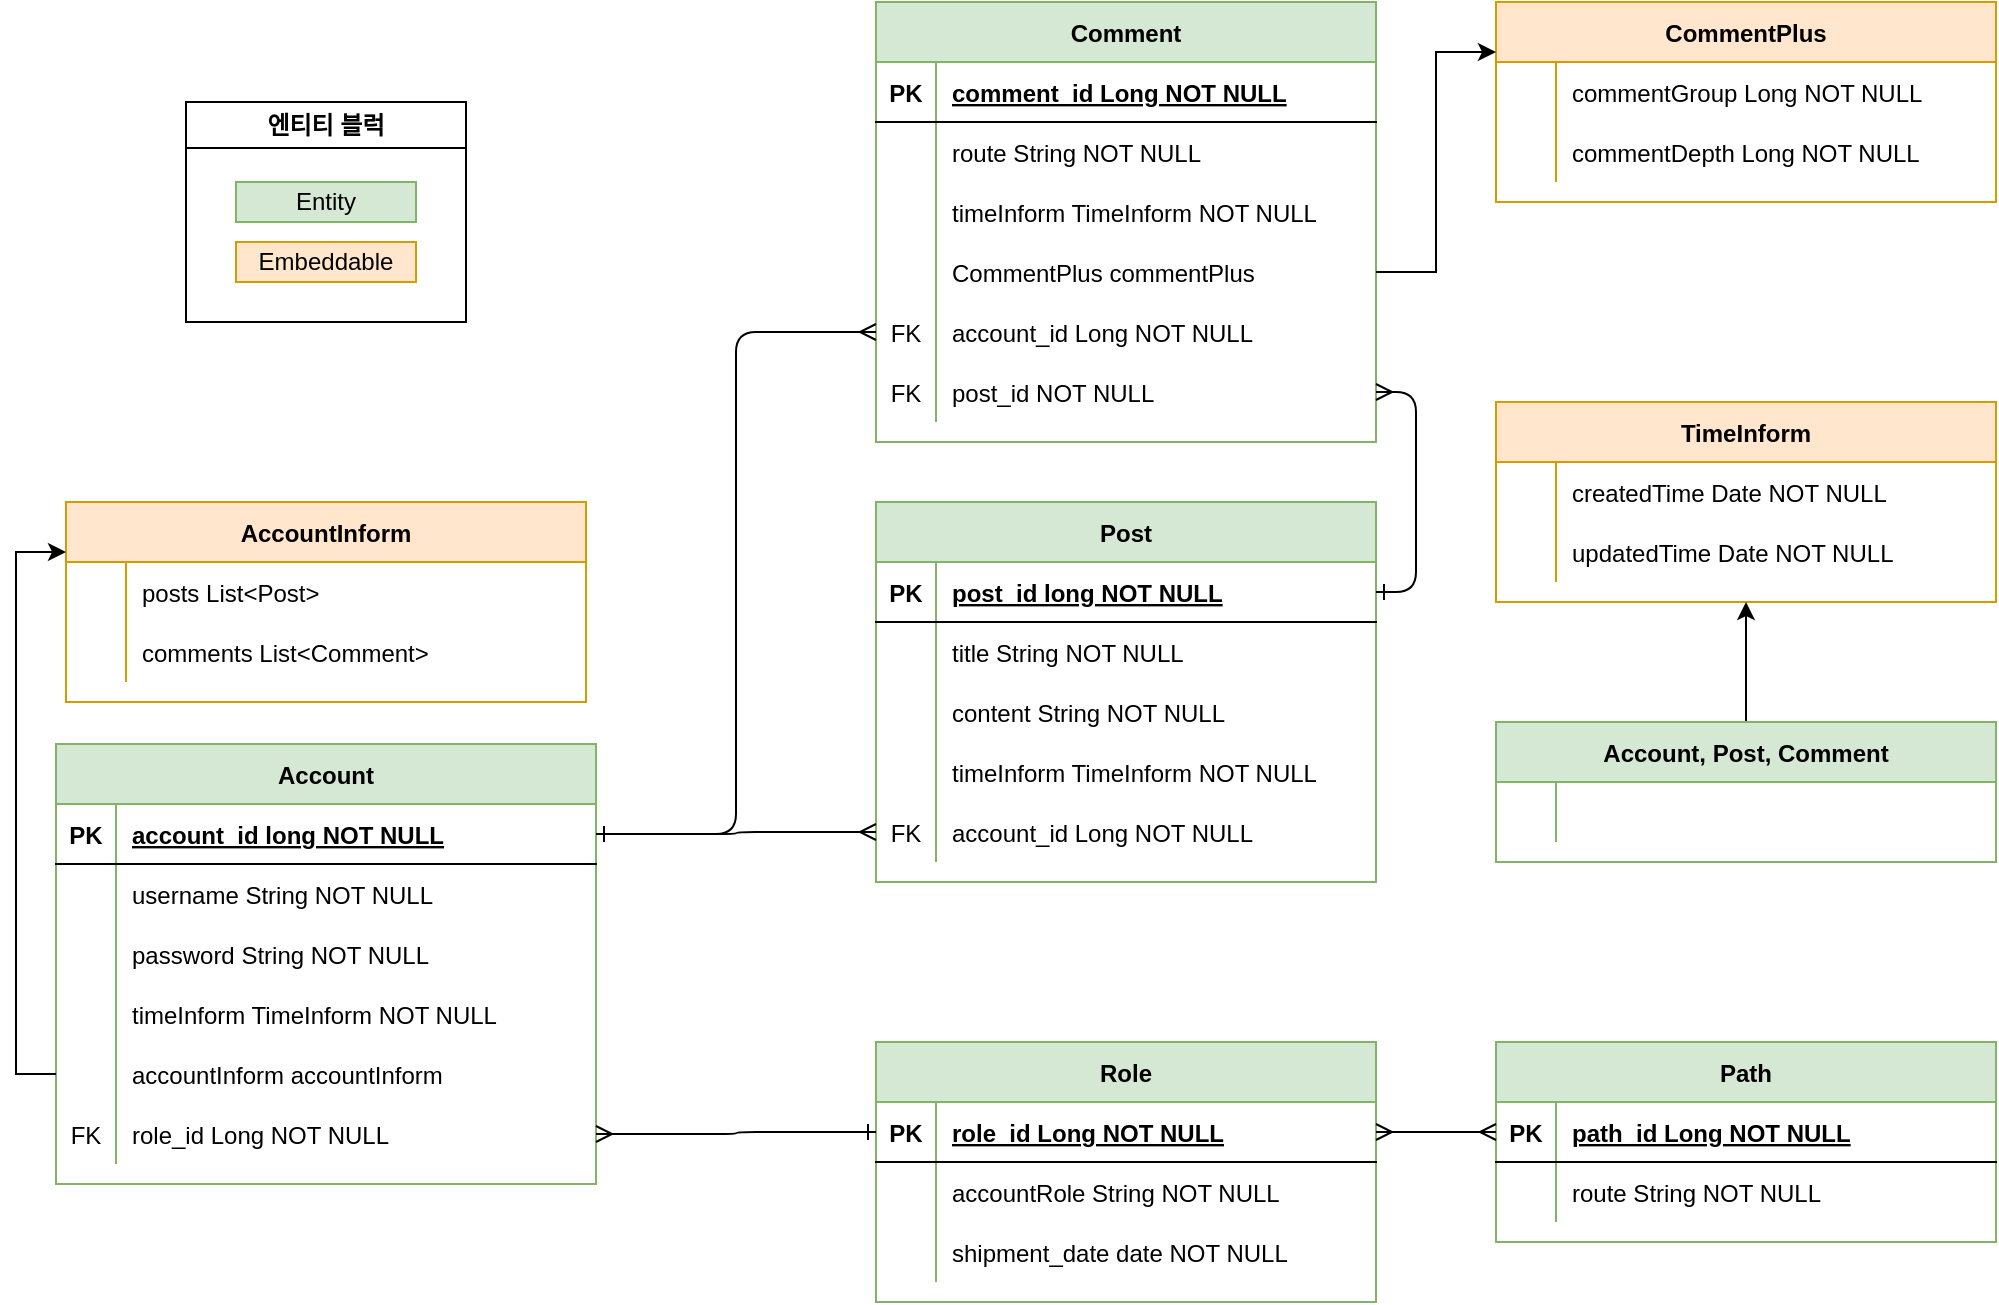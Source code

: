 <mxfile version="21.2.8" type="device">
  <diagram id="R2lEEEUBdFMjLlhIrx00" name="Page-1">
    <mxGraphModel dx="1036" dy="1714" grid="1" gridSize="10" guides="1" tooltips="1" connect="1" arrows="1" fold="1" page="1" pageScale="1" pageWidth="850" pageHeight="1100" background="#ffffff" math="0" shadow="0" extFonts="Permanent Marker^https://fonts.googleapis.com/css?family=Permanent+Marker">
      <root>
        <mxCell id="0" />
        <mxCell id="1" parent="0" />
        <mxCell id="C-vyLk0tnHw3VtMMgP7b-2" value="AccountInform" style="shape=table;startSize=30;container=1;collapsible=1;childLayout=tableLayout;fixedRows=1;rowLines=0;fontStyle=1;align=center;resizeLast=1;fillColor=#ffe6cc;strokeColor=#d79b00;" parent="1" vertex="1">
          <mxGeometry x="65" y="30" width="260" height="100" as="geometry" />
        </mxCell>
        <mxCell id="C-vyLk0tnHw3VtMMgP7b-6" value="" style="shape=partialRectangle;collapsible=0;dropTarget=0;pointerEvents=0;fillColor=none;points=[[0,0.5],[1,0.5]];portConstraint=eastwest;top=0;left=0;right=0;bottom=0;" parent="C-vyLk0tnHw3VtMMgP7b-2" vertex="1">
          <mxGeometry y="30" width="260" height="30" as="geometry" />
        </mxCell>
        <mxCell id="C-vyLk0tnHw3VtMMgP7b-7" value="" style="shape=partialRectangle;overflow=hidden;connectable=0;fillColor=none;top=0;left=0;bottom=0;right=0;" parent="C-vyLk0tnHw3VtMMgP7b-6" vertex="1">
          <mxGeometry width="30" height="30" as="geometry">
            <mxRectangle width="30" height="30" as="alternateBounds" />
          </mxGeometry>
        </mxCell>
        <mxCell id="C-vyLk0tnHw3VtMMgP7b-8" value="posts List&lt;Post&gt;" style="shape=partialRectangle;overflow=hidden;connectable=0;fillColor=none;top=0;left=0;bottom=0;right=0;align=left;spacingLeft=6;" parent="C-vyLk0tnHw3VtMMgP7b-6" vertex="1">
          <mxGeometry x="30" width="230" height="30" as="geometry">
            <mxRectangle width="230" height="30" as="alternateBounds" />
          </mxGeometry>
        </mxCell>
        <mxCell id="C-vyLk0tnHw3VtMMgP7b-9" value="" style="shape=partialRectangle;collapsible=0;dropTarget=0;pointerEvents=0;fillColor=none;points=[[0,0.5],[1,0.5]];portConstraint=eastwest;top=0;left=0;right=0;bottom=0;" parent="C-vyLk0tnHw3VtMMgP7b-2" vertex="1">
          <mxGeometry y="60" width="260" height="30" as="geometry" />
        </mxCell>
        <mxCell id="C-vyLk0tnHw3VtMMgP7b-10" value="" style="shape=partialRectangle;overflow=hidden;connectable=0;fillColor=none;top=0;left=0;bottom=0;right=0;" parent="C-vyLk0tnHw3VtMMgP7b-9" vertex="1">
          <mxGeometry width="30" height="30" as="geometry">
            <mxRectangle width="30" height="30" as="alternateBounds" />
          </mxGeometry>
        </mxCell>
        <mxCell id="C-vyLk0tnHw3VtMMgP7b-11" value="comments List&lt;Comment&gt;" style="shape=partialRectangle;overflow=hidden;connectable=0;fillColor=none;top=0;left=0;bottom=0;right=0;align=left;spacingLeft=6;" parent="C-vyLk0tnHw3VtMMgP7b-9" vertex="1">
          <mxGeometry x="30" width="230" height="30" as="geometry">
            <mxRectangle width="230" height="30" as="alternateBounds" />
          </mxGeometry>
        </mxCell>
        <mxCell id="C-vyLk0tnHw3VtMMgP7b-13" value="Role" style="shape=table;startSize=30;container=1;collapsible=1;childLayout=tableLayout;fixedRows=1;rowLines=0;fontStyle=1;align=center;resizeLast=1;fillColor=#d5e8d4;strokeColor=#82b366;" parent="1" vertex="1">
          <mxGeometry x="470" y="300" width="250" height="130" as="geometry">
            <mxRectangle x="450" y="450" width="100" height="30" as="alternateBounds" />
          </mxGeometry>
        </mxCell>
        <mxCell id="C-vyLk0tnHw3VtMMgP7b-14" value="" style="shape=partialRectangle;collapsible=0;dropTarget=0;pointerEvents=0;fillColor=none;points=[[0,0.5],[1,0.5]];portConstraint=eastwest;top=0;left=0;right=0;bottom=1;" parent="C-vyLk0tnHw3VtMMgP7b-13" vertex="1">
          <mxGeometry y="30" width="250" height="30" as="geometry" />
        </mxCell>
        <mxCell id="C-vyLk0tnHw3VtMMgP7b-15" value="PK" style="shape=partialRectangle;overflow=hidden;connectable=0;fillColor=none;top=0;left=0;bottom=0;right=0;fontStyle=1;" parent="C-vyLk0tnHw3VtMMgP7b-14" vertex="1">
          <mxGeometry width="30" height="30" as="geometry">
            <mxRectangle width="30" height="30" as="alternateBounds" />
          </mxGeometry>
        </mxCell>
        <mxCell id="C-vyLk0tnHw3VtMMgP7b-16" value="role_id Long NOT NULL " style="shape=partialRectangle;overflow=hidden;connectable=0;fillColor=none;top=0;left=0;bottom=0;right=0;align=left;spacingLeft=6;fontStyle=5;" parent="C-vyLk0tnHw3VtMMgP7b-14" vertex="1">
          <mxGeometry x="30" width="220" height="30" as="geometry">
            <mxRectangle width="220" height="30" as="alternateBounds" />
          </mxGeometry>
        </mxCell>
        <mxCell id="C-vyLk0tnHw3VtMMgP7b-17" value="" style="shape=partialRectangle;collapsible=0;dropTarget=0;pointerEvents=0;fillColor=none;points=[[0,0.5],[1,0.5]];portConstraint=eastwest;top=0;left=0;right=0;bottom=0;" parent="C-vyLk0tnHw3VtMMgP7b-13" vertex="1">
          <mxGeometry y="60" width="250" height="30" as="geometry" />
        </mxCell>
        <mxCell id="C-vyLk0tnHw3VtMMgP7b-18" value="" style="shape=partialRectangle;overflow=hidden;connectable=0;fillColor=none;top=0;left=0;bottom=0;right=0;" parent="C-vyLk0tnHw3VtMMgP7b-17" vertex="1">
          <mxGeometry width="30" height="30" as="geometry">
            <mxRectangle width="30" height="30" as="alternateBounds" />
          </mxGeometry>
        </mxCell>
        <mxCell id="C-vyLk0tnHw3VtMMgP7b-19" value="accountRole String NOT NULL" style="shape=partialRectangle;overflow=hidden;connectable=0;fillColor=none;top=0;left=0;bottom=0;right=0;align=left;spacingLeft=6;" parent="C-vyLk0tnHw3VtMMgP7b-17" vertex="1">
          <mxGeometry x="30" width="220" height="30" as="geometry">
            <mxRectangle width="220" height="30" as="alternateBounds" />
          </mxGeometry>
        </mxCell>
        <mxCell id="C-vyLk0tnHw3VtMMgP7b-20" value="" style="shape=partialRectangle;collapsible=0;dropTarget=0;pointerEvents=0;fillColor=none;points=[[0,0.5],[1,0.5]];portConstraint=eastwest;top=0;left=0;right=0;bottom=0;" parent="C-vyLk0tnHw3VtMMgP7b-13" vertex="1">
          <mxGeometry y="90" width="250" height="30" as="geometry" />
        </mxCell>
        <mxCell id="C-vyLk0tnHw3VtMMgP7b-21" value="" style="shape=partialRectangle;overflow=hidden;connectable=0;fillColor=none;top=0;left=0;bottom=0;right=0;" parent="C-vyLk0tnHw3VtMMgP7b-20" vertex="1">
          <mxGeometry width="30" height="30" as="geometry">
            <mxRectangle width="30" height="30" as="alternateBounds" />
          </mxGeometry>
        </mxCell>
        <mxCell id="C-vyLk0tnHw3VtMMgP7b-22" value="shipment_date date NOT NULL" style="shape=partialRectangle;overflow=hidden;connectable=0;fillColor=none;top=0;left=0;bottom=0;right=0;align=left;spacingLeft=6;" parent="C-vyLk0tnHw3VtMMgP7b-20" vertex="1">
          <mxGeometry x="30" width="220" height="30" as="geometry">
            <mxRectangle width="220" height="30" as="alternateBounds" />
          </mxGeometry>
        </mxCell>
        <mxCell id="C-vyLk0tnHw3VtMMgP7b-23" value="Account" style="shape=table;startSize=30;container=1;collapsible=1;childLayout=tableLayout;fixedRows=1;rowLines=0;fontStyle=1;align=center;resizeLast=1;fillColor=#d5e8d4;strokeColor=#82b366;" parent="1" vertex="1">
          <mxGeometry x="60" y="151" width="270" height="220" as="geometry" />
        </mxCell>
        <mxCell id="C-vyLk0tnHw3VtMMgP7b-24" value="" style="shape=partialRectangle;collapsible=0;dropTarget=0;pointerEvents=0;fillColor=none;points=[[0,0.5],[1,0.5]];portConstraint=eastwest;top=0;left=0;right=0;bottom=1;" parent="C-vyLk0tnHw3VtMMgP7b-23" vertex="1">
          <mxGeometry y="30" width="270" height="30" as="geometry" />
        </mxCell>
        <mxCell id="C-vyLk0tnHw3VtMMgP7b-25" value="PK" style="shape=partialRectangle;overflow=hidden;connectable=0;fillColor=none;top=0;left=0;bottom=0;right=0;fontStyle=1;" parent="C-vyLk0tnHw3VtMMgP7b-24" vertex="1">
          <mxGeometry width="30" height="30" as="geometry">
            <mxRectangle width="30" height="30" as="alternateBounds" />
          </mxGeometry>
        </mxCell>
        <mxCell id="C-vyLk0tnHw3VtMMgP7b-26" value="account_id long NOT NULL " style="shape=partialRectangle;overflow=hidden;connectable=0;fillColor=none;top=0;left=0;bottom=0;right=0;align=left;spacingLeft=6;fontStyle=5;" parent="C-vyLk0tnHw3VtMMgP7b-24" vertex="1">
          <mxGeometry x="30" width="240" height="30" as="geometry">
            <mxRectangle width="240" height="30" as="alternateBounds" />
          </mxGeometry>
        </mxCell>
        <mxCell id="C-vyLk0tnHw3VtMMgP7b-27" value="" style="shape=partialRectangle;collapsible=0;dropTarget=0;pointerEvents=0;fillColor=none;points=[[0,0.5],[1,0.5]];portConstraint=eastwest;top=0;left=0;right=0;bottom=0;" parent="C-vyLk0tnHw3VtMMgP7b-23" vertex="1">
          <mxGeometry y="60" width="270" height="30" as="geometry" />
        </mxCell>
        <mxCell id="C-vyLk0tnHw3VtMMgP7b-28" value="" style="shape=partialRectangle;overflow=hidden;connectable=0;fillColor=none;top=0;left=0;bottom=0;right=0;" parent="C-vyLk0tnHw3VtMMgP7b-27" vertex="1">
          <mxGeometry width="30" height="30" as="geometry">
            <mxRectangle width="30" height="30" as="alternateBounds" />
          </mxGeometry>
        </mxCell>
        <mxCell id="C-vyLk0tnHw3VtMMgP7b-29" value="username String NOT NULL" style="shape=partialRectangle;overflow=hidden;connectable=0;fillColor=none;top=0;left=0;bottom=0;right=0;align=left;spacingLeft=6;" parent="C-vyLk0tnHw3VtMMgP7b-27" vertex="1">
          <mxGeometry x="30" width="240" height="30" as="geometry">
            <mxRectangle width="240" height="30" as="alternateBounds" />
          </mxGeometry>
        </mxCell>
        <mxCell id="VjBH7rThiUaxfQ4MWvig-1" value="" style="shape=partialRectangle;collapsible=0;dropTarget=0;pointerEvents=0;fillColor=none;points=[[0,0.5],[1,0.5]];portConstraint=eastwest;top=0;left=0;right=0;bottom=0;" parent="C-vyLk0tnHw3VtMMgP7b-23" vertex="1">
          <mxGeometry y="90" width="270" height="30" as="geometry" />
        </mxCell>
        <mxCell id="VjBH7rThiUaxfQ4MWvig-2" value="" style="shape=partialRectangle;overflow=hidden;connectable=0;fillColor=none;top=0;left=0;bottom=0;right=0;" parent="VjBH7rThiUaxfQ4MWvig-1" vertex="1">
          <mxGeometry width="30" height="30" as="geometry">
            <mxRectangle width="30" height="30" as="alternateBounds" />
          </mxGeometry>
        </mxCell>
        <mxCell id="VjBH7rThiUaxfQ4MWvig-3" value="password String NOT NULL" style="shape=partialRectangle;overflow=hidden;connectable=0;fillColor=none;top=0;left=0;bottom=0;right=0;align=left;spacingLeft=6;" parent="VjBH7rThiUaxfQ4MWvig-1" vertex="1">
          <mxGeometry x="30" width="240" height="30" as="geometry">
            <mxRectangle width="240" height="30" as="alternateBounds" />
          </mxGeometry>
        </mxCell>
        <mxCell id="VjBH7rThiUaxfQ4MWvig-4" value="" style="shape=partialRectangle;collapsible=0;dropTarget=0;pointerEvents=0;fillColor=none;points=[[0,0.5],[1,0.5]];portConstraint=eastwest;top=0;left=0;right=0;bottom=0;" parent="C-vyLk0tnHw3VtMMgP7b-23" vertex="1">
          <mxGeometry y="120" width="270" height="30" as="geometry" />
        </mxCell>
        <mxCell id="VjBH7rThiUaxfQ4MWvig-5" value="" style="shape=partialRectangle;overflow=hidden;connectable=0;fillColor=none;top=0;left=0;bottom=0;right=0;" parent="VjBH7rThiUaxfQ4MWvig-4" vertex="1">
          <mxGeometry width="30" height="30" as="geometry">
            <mxRectangle width="30" height="30" as="alternateBounds" />
          </mxGeometry>
        </mxCell>
        <mxCell id="VjBH7rThiUaxfQ4MWvig-6" value="timeInform TimeInform NOT NULL" style="shape=partialRectangle;overflow=hidden;connectable=0;fillColor=none;top=0;left=0;bottom=0;right=0;align=left;spacingLeft=6;" parent="VjBH7rThiUaxfQ4MWvig-4" vertex="1">
          <mxGeometry x="30" width="240" height="30" as="geometry">
            <mxRectangle width="240" height="30" as="alternateBounds" />
          </mxGeometry>
        </mxCell>
        <mxCell id="VjBH7rThiUaxfQ4MWvig-8" value="" style="shape=partialRectangle;collapsible=0;dropTarget=0;pointerEvents=0;fillColor=none;points=[[0,0.5],[1,0.5]];portConstraint=eastwest;top=0;left=0;right=0;bottom=0;" parent="C-vyLk0tnHw3VtMMgP7b-23" vertex="1">
          <mxGeometry y="150" width="270" height="30" as="geometry" />
        </mxCell>
        <mxCell id="VjBH7rThiUaxfQ4MWvig-9" value="" style="shape=partialRectangle;overflow=hidden;connectable=0;fillColor=none;top=0;left=0;bottom=0;right=0;" parent="VjBH7rThiUaxfQ4MWvig-8" vertex="1">
          <mxGeometry width="30" height="30" as="geometry">
            <mxRectangle width="30" height="30" as="alternateBounds" />
          </mxGeometry>
        </mxCell>
        <mxCell id="VjBH7rThiUaxfQ4MWvig-10" value="accountInform accountInform" style="shape=partialRectangle;overflow=hidden;connectable=0;fillColor=none;top=0;left=0;bottom=0;right=0;align=left;spacingLeft=6;" parent="VjBH7rThiUaxfQ4MWvig-8" vertex="1">
          <mxGeometry x="30" width="240" height="30" as="geometry">
            <mxRectangle width="240" height="30" as="alternateBounds" />
          </mxGeometry>
        </mxCell>
        <mxCell id="VjBH7rThiUaxfQ4MWvig-22" value="" style="shape=partialRectangle;collapsible=0;dropTarget=0;pointerEvents=0;fillColor=none;points=[[0,0.5],[1,0.5]];portConstraint=eastwest;top=0;left=0;right=0;bottom=0;" parent="C-vyLk0tnHw3VtMMgP7b-23" vertex="1">
          <mxGeometry y="180" width="270" height="30" as="geometry" />
        </mxCell>
        <mxCell id="VjBH7rThiUaxfQ4MWvig-23" value="FK" style="shape=partialRectangle;overflow=hidden;connectable=0;fillColor=none;top=0;left=0;bottom=0;right=0;" parent="VjBH7rThiUaxfQ4MWvig-22" vertex="1">
          <mxGeometry width="30" height="30" as="geometry">
            <mxRectangle width="30" height="30" as="alternateBounds" />
          </mxGeometry>
        </mxCell>
        <mxCell id="VjBH7rThiUaxfQ4MWvig-24" value="role_id Long NOT NULL" style="shape=partialRectangle;overflow=hidden;connectable=0;fillColor=none;top=0;left=0;bottom=0;right=0;align=left;spacingLeft=6;" parent="VjBH7rThiUaxfQ4MWvig-22" vertex="1">
          <mxGeometry x="30" width="240" height="30" as="geometry">
            <mxRectangle width="240" height="30" as="alternateBounds" />
          </mxGeometry>
        </mxCell>
        <mxCell id="VjBH7rThiUaxfQ4MWvig-11" value="TimeInform" style="shape=table;startSize=30;container=1;collapsible=1;childLayout=tableLayout;fixedRows=1;rowLines=0;fontStyle=1;align=center;resizeLast=1;fillColor=#ffe6cc;strokeColor=#d79b00;" parent="1" vertex="1">
          <mxGeometry x="780" y="-20" width="250" height="100" as="geometry">
            <mxRectangle x="450" y="450" width="100" height="30" as="alternateBounds" />
          </mxGeometry>
        </mxCell>
        <mxCell id="VjBH7rThiUaxfQ4MWvig-15" value="" style="shape=partialRectangle;collapsible=0;dropTarget=0;pointerEvents=0;fillColor=none;points=[[0,0.5],[1,0.5]];portConstraint=eastwest;top=0;left=0;right=0;bottom=0;" parent="VjBH7rThiUaxfQ4MWvig-11" vertex="1">
          <mxGeometry y="30" width="250" height="30" as="geometry" />
        </mxCell>
        <mxCell id="VjBH7rThiUaxfQ4MWvig-16" value="" style="shape=partialRectangle;overflow=hidden;connectable=0;fillColor=none;top=0;left=0;bottom=0;right=0;" parent="VjBH7rThiUaxfQ4MWvig-15" vertex="1">
          <mxGeometry width="30" height="30" as="geometry">
            <mxRectangle width="30" height="30" as="alternateBounds" />
          </mxGeometry>
        </mxCell>
        <mxCell id="VjBH7rThiUaxfQ4MWvig-17" value="createdTime Date NOT NULL" style="shape=partialRectangle;overflow=hidden;connectable=0;fillColor=none;top=0;left=0;bottom=0;right=0;align=left;spacingLeft=6;" parent="VjBH7rThiUaxfQ4MWvig-15" vertex="1">
          <mxGeometry x="30" width="220" height="30" as="geometry">
            <mxRectangle width="220" height="30" as="alternateBounds" />
          </mxGeometry>
        </mxCell>
        <mxCell id="VjBH7rThiUaxfQ4MWvig-18" value="" style="shape=partialRectangle;collapsible=0;dropTarget=0;pointerEvents=0;fillColor=none;points=[[0,0.5],[1,0.5]];portConstraint=eastwest;top=0;left=0;right=0;bottom=0;" parent="VjBH7rThiUaxfQ4MWvig-11" vertex="1">
          <mxGeometry y="60" width="250" height="30" as="geometry" />
        </mxCell>
        <mxCell id="VjBH7rThiUaxfQ4MWvig-19" value="" style="shape=partialRectangle;overflow=hidden;connectable=0;fillColor=none;top=0;left=0;bottom=0;right=0;" parent="VjBH7rThiUaxfQ4MWvig-18" vertex="1">
          <mxGeometry width="30" height="30" as="geometry">
            <mxRectangle width="30" height="30" as="alternateBounds" />
          </mxGeometry>
        </mxCell>
        <mxCell id="VjBH7rThiUaxfQ4MWvig-20" value="updatedTime Date NOT NULL" style="shape=partialRectangle;overflow=hidden;connectable=0;fillColor=none;top=0;left=0;bottom=0;right=0;align=left;spacingLeft=6;" parent="VjBH7rThiUaxfQ4MWvig-18" vertex="1">
          <mxGeometry x="30" width="220" height="30" as="geometry">
            <mxRectangle width="220" height="30" as="alternateBounds" />
          </mxGeometry>
        </mxCell>
        <mxCell id="VjBH7rThiUaxfQ4MWvig-21" style="edgeStyle=orthogonalEdgeStyle;rounded=0;orthogonalLoop=1;jettySize=auto;html=1;exitX=0;exitY=0.5;exitDx=0;exitDy=0;entryX=0;entryY=0.25;entryDx=0;entryDy=0;" parent="1" source="VjBH7rThiUaxfQ4MWvig-8" target="C-vyLk0tnHw3VtMMgP7b-2" edge="1">
          <mxGeometry relative="1" as="geometry" />
        </mxCell>
        <mxCell id="VjBH7rThiUaxfQ4MWvig-25" style="edgeStyle=orthogonalEdgeStyle;rounded=1;orthogonalLoop=1;jettySize=auto;html=1;exitX=0;exitY=0.5;exitDx=0;exitDy=0;entryX=1;entryY=0.5;entryDx=0;entryDy=0;endArrow=ERmany;endFill=0;startArrow=ERone;startFill=0;" parent="1" source="C-vyLk0tnHw3VtMMgP7b-14" target="VjBH7rThiUaxfQ4MWvig-22" edge="1">
          <mxGeometry relative="1" as="geometry" />
        </mxCell>
        <mxCell id="VjBH7rThiUaxfQ4MWvig-26" value="Path" style="shape=table;startSize=30;container=1;collapsible=1;childLayout=tableLayout;fixedRows=1;rowLines=0;fontStyle=1;align=center;resizeLast=1;fillColor=#d5e8d4;strokeColor=#82b366;" parent="1" vertex="1">
          <mxGeometry x="780" y="300" width="250" height="100" as="geometry">
            <mxRectangle x="450" y="450" width="100" height="30" as="alternateBounds" />
          </mxGeometry>
        </mxCell>
        <mxCell id="VjBH7rThiUaxfQ4MWvig-27" value="" style="shape=partialRectangle;collapsible=0;dropTarget=0;pointerEvents=0;fillColor=none;points=[[0,0.5],[1,0.5]];portConstraint=eastwest;top=0;left=0;right=0;bottom=1;" parent="VjBH7rThiUaxfQ4MWvig-26" vertex="1">
          <mxGeometry y="30" width="250" height="30" as="geometry" />
        </mxCell>
        <mxCell id="VjBH7rThiUaxfQ4MWvig-28" value="PK" style="shape=partialRectangle;overflow=hidden;connectable=0;fillColor=none;top=0;left=0;bottom=0;right=0;fontStyle=1;" parent="VjBH7rThiUaxfQ4MWvig-27" vertex="1">
          <mxGeometry width="30" height="30" as="geometry">
            <mxRectangle width="30" height="30" as="alternateBounds" />
          </mxGeometry>
        </mxCell>
        <mxCell id="VjBH7rThiUaxfQ4MWvig-29" value="path_id Long NOT NULL " style="shape=partialRectangle;overflow=hidden;connectable=0;fillColor=none;top=0;left=0;bottom=0;right=0;align=left;spacingLeft=6;fontStyle=5;" parent="VjBH7rThiUaxfQ4MWvig-27" vertex="1">
          <mxGeometry x="30" width="220" height="30" as="geometry">
            <mxRectangle width="220" height="30" as="alternateBounds" />
          </mxGeometry>
        </mxCell>
        <mxCell id="VjBH7rThiUaxfQ4MWvig-30" value="" style="shape=partialRectangle;collapsible=0;dropTarget=0;pointerEvents=0;fillColor=none;points=[[0,0.5],[1,0.5]];portConstraint=eastwest;top=0;left=0;right=0;bottom=0;" parent="VjBH7rThiUaxfQ4MWvig-26" vertex="1">
          <mxGeometry y="60" width="250" height="30" as="geometry" />
        </mxCell>
        <mxCell id="VjBH7rThiUaxfQ4MWvig-31" value="" style="shape=partialRectangle;overflow=hidden;connectable=0;fillColor=none;top=0;left=0;bottom=0;right=0;" parent="VjBH7rThiUaxfQ4MWvig-30" vertex="1">
          <mxGeometry width="30" height="30" as="geometry">
            <mxRectangle width="30" height="30" as="alternateBounds" />
          </mxGeometry>
        </mxCell>
        <mxCell id="VjBH7rThiUaxfQ4MWvig-32" value="route String NOT NULL" style="shape=partialRectangle;overflow=hidden;connectable=0;fillColor=none;top=0;left=0;bottom=0;right=0;align=left;spacingLeft=6;" parent="VjBH7rThiUaxfQ4MWvig-30" vertex="1">
          <mxGeometry x="30" width="220" height="30" as="geometry">
            <mxRectangle width="220" height="30" as="alternateBounds" />
          </mxGeometry>
        </mxCell>
        <mxCell id="VjBH7rThiUaxfQ4MWvig-36" value="" style="edgeStyle=orthogonalEdgeStyle;rounded=1;orthogonalLoop=1;jettySize=auto;html=1;entryX=0;entryY=0.5;entryDx=0;entryDy=0;startArrow=ERmany;startFill=0;endArrow=ERmany;endFill=0;" parent="1" source="C-vyLk0tnHw3VtMMgP7b-14" target="VjBH7rThiUaxfQ4MWvig-27" edge="1">
          <mxGeometry relative="1" as="geometry" />
        </mxCell>
        <mxCell id="VjBH7rThiUaxfQ4MWvig-37" value="Post" style="shape=table;startSize=30;container=1;collapsible=1;childLayout=tableLayout;fixedRows=1;rowLines=0;fontStyle=1;align=center;resizeLast=1;fillColor=#d5e8d4;strokeColor=#82b366;" parent="1" vertex="1">
          <mxGeometry x="470" y="30" width="250" height="190" as="geometry" />
        </mxCell>
        <mxCell id="VjBH7rThiUaxfQ4MWvig-38" value="" style="shape=partialRectangle;collapsible=0;dropTarget=0;pointerEvents=0;fillColor=none;points=[[0,0.5],[1,0.5]];portConstraint=eastwest;top=0;left=0;right=0;bottom=1;" parent="VjBH7rThiUaxfQ4MWvig-37" vertex="1">
          <mxGeometry y="30" width="250" height="30" as="geometry" />
        </mxCell>
        <mxCell id="VjBH7rThiUaxfQ4MWvig-39" value="PK" style="shape=partialRectangle;overflow=hidden;connectable=0;fillColor=none;top=0;left=0;bottom=0;right=0;fontStyle=1;" parent="VjBH7rThiUaxfQ4MWvig-38" vertex="1">
          <mxGeometry width="30" height="30" as="geometry">
            <mxRectangle width="30" height="30" as="alternateBounds" />
          </mxGeometry>
        </mxCell>
        <mxCell id="VjBH7rThiUaxfQ4MWvig-40" value="post_id long NOT NULL " style="shape=partialRectangle;overflow=hidden;connectable=0;fillColor=none;top=0;left=0;bottom=0;right=0;align=left;spacingLeft=6;fontStyle=5;" parent="VjBH7rThiUaxfQ4MWvig-38" vertex="1">
          <mxGeometry x="30" width="220" height="30" as="geometry">
            <mxRectangle width="220" height="30" as="alternateBounds" />
          </mxGeometry>
        </mxCell>
        <mxCell id="VjBH7rThiUaxfQ4MWvig-41" value="" style="shape=partialRectangle;collapsible=0;dropTarget=0;pointerEvents=0;fillColor=none;points=[[0,0.5],[1,0.5]];portConstraint=eastwest;top=0;left=0;right=0;bottom=0;" parent="VjBH7rThiUaxfQ4MWvig-37" vertex="1">
          <mxGeometry y="60" width="250" height="30" as="geometry" />
        </mxCell>
        <mxCell id="VjBH7rThiUaxfQ4MWvig-42" value="" style="shape=partialRectangle;overflow=hidden;connectable=0;fillColor=none;top=0;left=0;bottom=0;right=0;" parent="VjBH7rThiUaxfQ4MWvig-41" vertex="1">
          <mxGeometry width="30" height="30" as="geometry">
            <mxRectangle width="30" height="30" as="alternateBounds" />
          </mxGeometry>
        </mxCell>
        <mxCell id="VjBH7rThiUaxfQ4MWvig-43" value="title String NOT NULL" style="shape=partialRectangle;overflow=hidden;connectable=0;fillColor=none;top=0;left=0;bottom=0;right=0;align=left;spacingLeft=6;" parent="VjBH7rThiUaxfQ4MWvig-41" vertex="1">
          <mxGeometry x="30" width="220" height="30" as="geometry">
            <mxRectangle width="220" height="30" as="alternateBounds" />
          </mxGeometry>
        </mxCell>
        <mxCell id="VjBH7rThiUaxfQ4MWvig-44" value="" style="shape=partialRectangle;collapsible=0;dropTarget=0;pointerEvents=0;fillColor=none;points=[[0,0.5],[1,0.5]];portConstraint=eastwest;top=0;left=0;right=0;bottom=0;" parent="VjBH7rThiUaxfQ4MWvig-37" vertex="1">
          <mxGeometry y="90" width="250" height="30" as="geometry" />
        </mxCell>
        <mxCell id="VjBH7rThiUaxfQ4MWvig-45" value="" style="shape=partialRectangle;overflow=hidden;connectable=0;fillColor=none;top=0;left=0;bottom=0;right=0;" parent="VjBH7rThiUaxfQ4MWvig-44" vertex="1">
          <mxGeometry width="30" height="30" as="geometry">
            <mxRectangle width="30" height="30" as="alternateBounds" />
          </mxGeometry>
        </mxCell>
        <mxCell id="VjBH7rThiUaxfQ4MWvig-46" value="content String NOT NULL" style="shape=partialRectangle;overflow=hidden;connectable=0;fillColor=none;top=0;left=0;bottom=0;right=0;align=left;spacingLeft=6;" parent="VjBH7rThiUaxfQ4MWvig-44" vertex="1">
          <mxGeometry x="30" width="220" height="30" as="geometry">
            <mxRectangle width="220" height="30" as="alternateBounds" />
          </mxGeometry>
        </mxCell>
        <mxCell id="VjBH7rThiUaxfQ4MWvig-47" value="" style="shape=partialRectangle;collapsible=0;dropTarget=0;pointerEvents=0;fillColor=none;points=[[0,0.5],[1,0.5]];portConstraint=eastwest;top=0;left=0;right=0;bottom=0;" parent="VjBH7rThiUaxfQ4MWvig-37" vertex="1">
          <mxGeometry y="120" width="250" height="30" as="geometry" />
        </mxCell>
        <mxCell id="VjBH7rThiUaxfQ4MWvig-48" value="" style="shape=partialRectangle;overflow=hidden;connectable=0;fillColor=none;top=0;left=0;bottom=0;right=0;" parent="VjBH7rThiUaxfQ4MWvig-47" vertex="1">
          <mxGeometry width="30" height="30" as="geometry">
            <mxRectangle width="30" height="30" as="alternateBounds" />
          </mxGeometry>
        </mxCell>
        <mxCell id="VjBH7rThiUaxfQ4MWvig-49" value="timeInform TimeInform NOT NULL" style="shape=partialRectangle;overflow=hidden;connectable=0;fillColor=none;top=0;left=0;bottom=0;right=0;align=left;spacingLeft=6;" parent="VjBH7rThiUaxfQ4MWvig-47" vertex="1">
          <mxGeometry x="30" width="220" height="30" as="geometry">
            <mxRectangle width="220" height="30" as="alternateBounds" />
          </mxGeometry>
        </mxCell>
        <mxCell id="VjBH7rThiUaxfQ4MWvig-50" value="" style="shape=partialRectangle;collapsible=0;dropTarget=0;pointerEvents=0;fillColor=none;points=[[0,0.5],[1,0.5]];portConstraint=eastwest;top=0;left=0;right=0;bottom=0;" parent="VjBH7rThiUaxfQ4MWvig-37" vertex="1">
          <mxGeometry y="150" width="250" height="30" as="geometry" />
        </mxCell>
        <mxCell id="VjBH7rThiUaxfQ4MWvig-51" value="FK" style="shape=partialRectangle;overflow=hidden;connectable=0;fillColor=none;top=0;left=0;bottom=0;right=0;" parent="VjBH7rThiUaxfQ4MWvig-50" vertex="1">
          <mxGeometry width="30" height="30" as="geometry">
            <mxRectangle width="30" height="30" as="alternateBounds" />
          </mxGeometry>
        </mxCell>
        <mxCell id="VjBH7rThiUaxfQ4MWvig-52" value="account_id Long NOT NULL" style="shape=partialRectangle;overflow=hidden;connectable=0;fillColor=none;top=0;left=0;bottom=0;right=0;align=left;spacingLeft=6;" parent="VjBH7rThiUaxfQ4MWvig-50" vertex="1">
          <mxGeometry x="30" width="220" height="30" as="geometry">
            <mxRectangle width="220" height="30" as="alternateBounds" />
          </mxGeometry>
        </mxCell>
        <mxCell id="VjBH7rThiUaxfQ4MWvig-56" style="edgeStyle=orthogonalEdgeStyle;rounded=1;orthogonalLoop=1;jettySize=auto;html=1;exitX=0;exitY=0.5;exitDx=0;exitDy=0;entryX=1;entryY=0.5;entryDx=0;entryDy=0;endArrow=ERone;endFill=0;startArrow=ERmany;startFill=0;" parent="1" source="VjBH7rThiUaxfQ4MWvig-50" target="C-vyLk0tnHw3VtMMgP7b-24" edge="1">
          <mxGeometry relative="1" as="geometry" />
        </mxCell>
        <mxCell id="VjBH7rThiUaxfQ4MWvig-57" value="Comment" style="shape=table;startSize=30;container=1;collapsible=1;childLayout=tableLayout;fixedRows=1;rowLines=0;fontStyle=1;align=center;resizeLast=1;fillColor=#d5e8d4;strokeColor=#82b366;" parent="1" vertex="1">
          <mxGeometry x="470" y="-220" width="250" height="220" as="geometry">
            <mxRectangle x="450" y="450" width="100" height="30" as="alternateBounds" />
          </mxGeometry>
        </mxCell>
        <mxCell id="VjBH7rThiUaxfQ4MWvig-58" value="" style="shape=partialRectangle;collapsible=0;dropTarget=0;pointerEvents=0;fillColor=none;points=[[0,0.5],[1,0.5]];portConstraint=eastwest;top=0;left=0;right=0;bottom=1;" parent="VjBH7rThiUaxfQ4MWvig-57" vertex="1">
          <mxGeometry y="30" width="250" height="30" as="geometry" />
        </mxCell>
        <mxCell id="VjBH7rThiUaxfQ4MWvig-59" value="PK" style="shape=partialRectangle;overflow=hidden;connectable=0;fillColor=none;top=0;left=0;bottom=0;right=0;fontStyle=1;" parent="VjBH7rThiUaxfQ4MWvig-58" vertex="1">
          <mxGeometry width="30" height="30" as="geometry">
            <mxRectangle width="30" height="30" as="alternateBounds" />
          </mxGeometry>
        </mxCell>
        <mxCell id="VjBH7rThiUaxfQ4MWvig-60" value="comment_id Long NOT NULL " style="shape=partialRectangle;overflow=hidden;connectable=0;fillColor=none;top=0;left=0;bottom=0;right=0;align=left;spacingLeft=6;fontStyle=5;" parent="VjBH7rThiUaxfQ4MWvig-58" vertex="1">
          <mxGeometry x="30" width="220" height="30" as="geometry">
            <mxRectangle width="220" height="30" as="alternateBounds" />
          </mxGeometry>
        </mxCell>
        <mxCell id="VjBH7rThiUaxfQ4MWvig-61" value="" style="shape=partialRectangle;collapsible=0;dropTarget=0;pointerEvents=0;fillColor=none;points=[[0,0.5],[1,0.5]];portConstraint=eastwest;top=0;left=0;right=0;bottom=0;" parent="VjBH7rThiUaxfQ4MWvig-57" vertex="1">
          <mxGeometry y="60" width="250" height="30" as="geometry" />
        </mxCell>
        <mxCell id="VjBH7rThiUaxfQ4MWvig-62" value="" style="shape=partialRectangle;overflow=hidden;connectable=0;fillColor=none;top=0;left=0;bottom=0;right=0;" parent="VjBH7rThiUaxfQ4MWvig-61" vertex="1">
          <mxGeometry width="30" height="30" as="geometry">
            <mxRectangle width="30" height="30" as="alternateBounds" />
          </mxGeometry>
        </mxCell>
        <mxCell id="VjBH7rThiUaxfQ4MWvig-63" value="route String NOT NULL" style="shape=partialRectangle;overflow=hidden;connectable=0;fillColor=none;top=0;left=0;bottom=0;right=0;align=left;spacingLeft=6;" parent="VjBH7rThiUaxfQ4MWvig-61" vertex="1">
          <mxGeometry x="30" width="220" height="30" as="geometry">
            <mxRectangle width="220" height="30" as="alternateBounds" />
          </mxGeometry>
        </mxCell>
        <mxCell id="VjBH7rThiUaxfQ4MWvig-72" value="" style="shape=partialRectangle;collapsible=0;dropTarget=0;pointerEvents=0;fillColor=none;points=[[0,0.5],[1,0.5]];portConstraint=eastwest;top=0;left=0;right=0;bottom=0;" parent="VjBH7rThiUaxfQ4MWvig-57" vertex="1">
          <mxGeometry y="90" width="250" height="30" as="geometry" />
        </mxCell>
        <mxCell id="VjBH7rThiUaxfQ4MWvig-73" value="" style="shape=partialRectangle;overflow=hidden;connectable=0;fillColor=none;top=0;left=0;bottom=0;right=0;" parent="VjBH7rThiUaxfQ4MWvig-72" vertex="1">
          <mxGeometry width="30" height="30" as="geometry">
            <mxRectangle width="30" height="30" as="alternateBounds" />
          </mxGeometry>
        </mxCell>
        <mxCell id="VjBH7rThiUaxfQ4MWvig-74" value="timeInform TimeInform NOT NULL" style="shape=partialRectangle;overflow=hidden;connectable=0;fillColor=none;top=0;left=0;bottom=0;right=0;align=left;spacingLeft=6;" parent="VjBH7rThiUaxfQ4MWvig-72" vertex="1">
          <mxGeometry x="30" width="220" height="30" as="geometry">
            <mxRectangle width="220" height="30" as="alternateBounds" />
          </mxGeometry>
        </mxCell>
        <mxCell id="KCtxIT5YtBx7nLCZEEtE-1" value="" style="shape=partialRectangle;collapsible=0;dropTarget=0;pointerEvents=0;fillColor=none;points=[[0,0.5],[1,0.5]];portConstraint=eastwest;top=0;left=0;right=0;bottom=0;" parent="VjBH7rThiUaxfQ4MWvig-57" vertex="1">
          <mxGeometry y="120" width="250" height="30" as="geometry" />
        </mxCell>
        <mxCell id="KCtxIT5YtBx7nLCZEEtE-2" value="" style="shape=partialRectangle;overflow=hidden;connectable=0;fillColor=none;top=0;left=0;bottom=0;right=0;" parent="KCtxIT5YtBx7nLCZEEtE-1" vertex="1">
          <mxGeometry width="30" height="30" as="geometry">
            <mxRectangle width="30" height="30" as="alternateBounds" />
          </mxGeometry>
        </mxCell>
        <mxCell id="KCtxIT5YtBx7nLCZEEtE-3" value="CommentPlus commentPlus" style="shape=partialRectangle;overflow=hidden;connectable=0;fillColor=none;top=0;left=0;bottom=0;right=0;align=left;spacingLeft=6;" parent="KCtxIT5YtBx7nLCZEEtE-1" vertex="1">
          <mxGeometry x="30" width="220" height="30" as="geometry">
            <mxRectangle width="220" height="30" as="alternateBounds" />
          </mxGeometry>
        </mxCell>
        <mxCell id="VjBH7rThiUaxfQ4MWvig-64" value="" style="shape=partialRectangle;collapsible=0;dropTarget=0;pointerEvents=0;fillColor=none;points=[[0,0.5],[1,0.5]];portConstraint=eastwest;top=0;left=0;right=0;bottom=0;" parent="VjBH7rThiUaxfQ4MWvig-57" vertex="1">
          <mxGeometry y="150" width="250" height="30" as="geometry" />
        </mxCell>
        <mxCell id="VjBH7rThiUaxfQ4MWvig-65" value="FK" style="shape=partialRectangle;overflow=hidden;connectable=0;fillColor=none;top=0;left=0;bottom=0;right=0;" parent="VjBH7rThiUaxfQ4MWvig-64" vertex="1">
          <mxGeometry width="30" height="30" as="geometry">
            <mxRectangle width="30" height="30" as="alternateBounds" />
          </mxGeometry>
        </mxCell>
        <mxCell id="VjBH7rThiUaxfQ4MWvig-66" value="account_id Long NOT NULL" style="shape=partialRectangle;overflow=hidden;connectable=0;fillColor=none;top=0;left=0;bottom=0;right=0;align=left;spacingLeft=6;" parent="VjBH7rThiUaxfQ4MWvig-64" vertex="1">
          <mxGeometry x="30" width="220" height="30" as="geometry">
            <mxRectangle width="220" height="30" as="alternateBounds" />
          </mxGeometry>
        </mxCell>
        <mxCell id="VjBH7rThiUaxfQ4MWvig-67" value="" style="shape=partialRectangle;collapsible=0;dropTarget=0;pointerEvents=0;fillColor=none;points=[[0,0.5],[1,0.5]];portConstraint=eastwest;top=0;left=0;right=0;bottom=0;" parent="VjBH7rThiUaxfQ4MWvig-57" vertex="1">
          <mxGeometry y="180" width="250" height="30" as="geometry" />
        </mxCell>
        <mxCell id="VjBH7rThiUaxfQ4MWvig-68" value="FK" style="shape=partialRectangle;overflow=hidden;connectable=0;fillColor=none;top=0;left=0;bottom=0;right=0;" parent="VjBH7rThiUaxfQ4MWvig-67" vertex="1">
          <mxGeometry width="30" height="30" as="geometry">
            <mxRectangle width="30" height="30" as="alternateBounds" />
          </mxGeometry>
        </mxCell>
        <mxCell id="VjBH7rThiUaxfQ4MWvig-69" value="post_id NOT NULL" style="shape=partialRectangle;overflow=hidden;connectable=0;fillColor=none;top=0;left=0;bottom=0;right=0;align=left;spacingLeft=6;" parent="VjBH7rThiUaxfQ4MWvig-67" vertex="1">
          <mxGeometry x="30" width="220" height="30" as="geometry">
            <mxRectangle width="220" height="30" as="alternateBounds" />
          </mxGeometry>
        </mxCell>
        <mxCell id="VjBH7rThiUaxfQ4MWvig-70" style="edgeStyle=orthogonalEdgeStyle;rounded=1;orthogonalLoop=1;jettySize=auto;html=1;exitX=1;exitY=0.5;exitDx=0;exitDy=0;entryX=0;entryY=0.5;entryDx=0;entryDy=0;endArrow=ERmany;endFill=0;startArrow=ERone;startFill=0;" parent="1" source="C-vyLk0tnHw3VtMMgP7b-24" target="VjBH7rThiUaxfQ4MWvig-64" edge="1">
          <mxGeometry relative="1" as="geometry" />
        </mxCell>
        <mxCell id="VjBH7rThiUaxfQ4MWvig-71" style="edgeStyle=orthogonalEdgeStyle;rounded=1;orthogonalLoop=1;jettySize=auto;html=1;exitX=1;exitY=0.5;exitDx=0;exitDy=0;entryX=1;entryY=0.5;entryDx=0;entryDy=0;endArrow=ERone;endFill=0;startArrow=ERmany;startFill=0;" parent="1" source="VjBH7rThiUaxfQ4MWvig-67" target="VjBH7rThiUaxfQ4MWvig-38" edge="1">
          <mxGeometry relative="1" as="geometry" />
        </mxCell>
        <mxCell id="VjBH7rThiUaxfQ4MWvig-75" value="CommentPlus" style="shape=table;startSize=30;container=1;collapsible=1;childLayout=tableLayout;fixedRows=1;rowLines=0;fontStyle=1;align=center;resizeLast=1;fillColor=#ffe6cc;strokeColor=#d79b00;" parent="1" vertex="1">
          <mxGeometry x="780" y="-220" width="250" height="100" as="geometry">
            <mxRectangle x="450" y="450" width="100" height="30" as="alternateBounds" />
          </mxGeometry>
        </mxCell>
        <mxCell id="VjBH7rThiUaxfQ4MWvig-79" value="" style="shape=partialRectangle;collapsible=0;dropTarget=0;pointerEvents=0;fillColor=none;points=[[0,0.5],[1,0.5]];portConstraint=eastwest;top=0;left=0;right=0;bottom=0;" parent="VjBH7rThiUaxfQ4MWvig-75" vertex="1">
          <mxGeometry y="30" width="250" height="30" as="geometry" />
        </mxCell>
        <mxCell id="VjBH7rThiUaxfQ4MWvig-80" value="" style="shape=partialRectangle;overflow=hidden;connectable=0;fillColor=none;top=0;left=0;bottom=0;right=0;" parent="VjBH7rThiUaxfQ4MWvig-79" vertex="1">
          <mxGeometry width="30" height="30" as="geometry">
            <mxRectangle width="30" height="30" as="alternateBounds" />
          </mxGeometry>
        </mxCell>
        <mxCell id="VjBH7rThiUaxfQ4MWvig-81" value="commentGroup Long NOT NULL" style="shape=partialRectangle;overflow=hidden;connectable=0;fillColor=none;top=0;left=0;bottom=0;right=0;align=left;spacingLeft=6;" parent="VjBH7rThiUaxfQ4MWvig-79" vertex="1">
          <mxGeometry x="30" width="220" height="30" as="geometry">
            <mxRectangle width="220" height="30" as="alternateBounds" />
          </mxGeometry>
        </mxCell>
        <mxCell id="VjBH7rThiUaxfQ4MWvig-85" value="" style="shape=partialRectangle;collapsible=0;dropTarget=0;pointerEvents=0;fillColor=none;points=[[0,0.5],[1,0.5]];portConstraint=eastwest;top=0;left=0;right=0;bottom=0;" parent="VjBH7rThiUaxfQ4MWvig-75" vertex="1">
          <mxGeometry y="60" width="250" height="30" as="geometry" />
        </mxCell>
        <mxCell id="VjBH7rThiUaxfQ4MWvig-86" value="" style="shape=partialRectangle;overflow=hidden;connectable=0;fillColor=none;top=0;left=0;bottom=0;right=0;" parent="VjBH7rThiUaxfQ4MWvig-85" vertex="1">
          <mxGeometry width="30" height="30" as="geometry">
            <mxRectangle width="30" height="30" as="alternateBounds" />
          </mxGeometry>
        </mxCell>
        <mxCell id="VjBH7rThiUaxfQ4MWvig-87" value="commentDepth Long NOT NULL" style="shape=partialRectangle;overflow=hidden;connectable=0;fillColor=none;top=0;left=0;bottom=0;right=0;align=left;spacingLeft=6;" parent="VjBH7rThiUaxfQ4MWvig-85" vertex="1">
          <mxGeometry x="30" width="220" height="30" as="geometry">
            <mxRectangle width="220" height="30" as="alternateBounds" />
          </mxGeometry>
        </mxCell>
        <mxCell id="KCtxIT5YtBx7nLCZEEtE-6" style="edgeStyle=orthogonalEdgeStyle;rounded=0;orthogonalLoop=1;jettySize=auto;html=1;exitX=1;exitY=0.5;exitDx=0;exitDy=0;entryX=0;entryY=0.25;entryDx=0;entryDy=0;" parent="1" source="KCtxIT5YtBx7nLCZEEtE-1" target="VjBH7rThiUaxfQ4MWvig-75" edge="1">
          <mxGeometry relative="1" as="geometry" />
        </mxCell>
        <mxCell id="KCtxIT5YtBx7nLCZEEtE-31" style="edgeStyle=orthogonalEdgeStyle;rounded=0;orthogonalLoop=1;jettySize=auto;html=1;entryX=0.5;entryY=1;entryDx=0;entryDy=0;" parent="1" source="KCtxIT5YtBx7nLCZEEtE-23" target="VjBH7rThiUaxfQ4MWvig-11" edge="1">
          <mxGeometry relative="1" as="geometry" />
        </mxCell>
        <mxCell id="KCtxIT5YtBx7nLCZEEtE-23" value="Account, Post, Comment" style="shape=table;startSize=30;container=1;collapsible=1;childLayout=tableLayout;fixedRows=1;rowLines=0;fontStyle=1;align=center;resizeLast=1;fillColor=#d5e8d4;strokeColor=#82b366;" parent="1" vertex="1">
          <mxGeometry x="780" y="140" width="250" height="70" as="geometry">
            <mxRectangle x="450" y="450" width="100" height="30" as="alternateBounds" />
          </mxGeometry>
        </mxCell>
        <mxCell id="KCtxIT5YtBx7nLCZEEtE-27" value="" style="shape=partialRectangle;collapsible=0;dropTarget=0;pointerEvents=0;fillColor=none;points=[[0,0.5],[1,0.5]];portConstraint=eastwest;top=0;left=0;right=0;bottom=0;" parent="KCtxIT5YtBx7nLCZEEtE-23" vertex="1">
          <mxGeometry y="30" width="250" height="30" as="geometry" />
        </mxCell>
        <mxCell id="KCtxIT5YtBx7nLCZEEtE-28" value="" style="shape=partialRectangle;overflow=hidden;connectable=0;fillColor=none;top=0;left=0;bottom=0;right=0;" parent="KCtxIT5YtBx7nLCZEEtE-27" vertex="1">
          <mxGeometry width="30" height="30" as="geometry">
            <mxRectangle width="30" height="30" as="alternateBounds" />
          </mxGeometry>
        </mxCell>
        <mxCell id="KCtxIT5YtBx7nLCZEEtE-29" value="" style="shape=partialRectangle;overflow=hidden;connectable=0;fillColor=none;top=0;left=0;bottom=0;right=0;align=left;spacingLeft=6;" parent="KCtxIT5YtBx7nLCZEEtE-27" vertex="1">
          <mxGeometry x="30" width="220" height="30" as="geometry">
            <mxRectangle width="220" height="30" as="alternateBounds" />
          </mxGeometry>
        </mxCell>
        <mxCell id="zTtItFBA1D_dsj2ZfRp1-1" value="엔티티 블럭" style="swimlane;whiteSpace=wrap;html=1;" vertex="1" parent="1">
          <mxGeometry x="125" y="-170" width="140" height="110" as="geometry" />
        </mxCell>
        <mxCell id="KCtxIT5YtBx7nLCZEEtE-32" value="Entity" style="rounded=0;whiteSpace=wrap;html=1;fillColor=#d5e8d4;strokeColor=#82b366;" parent="zTtItFBA1D_dsj2ZfRp1-1" vertex="1">
          <mxGeometry x="25" y="40" width="90" height="20" as="geometry" />
        </mxCell>
        <mxCell id="KCtxIT5YtBx7nLCZEEtE-33" value="Embeddable" style="rounded=0;whiteSpace=wrap;html=1;fillColor=#ffe6cc;strokeColor=#d79b00;" parent="zTtItFBA1D_dsj2ZfRp1-1" vertex="1">
          <mxGeometry x="25" y="70" width="90" height="20" as="geometry" />
        </mxCell>
      </root>
    </mxGraphModel>
  </diagram>
</mxfile>
